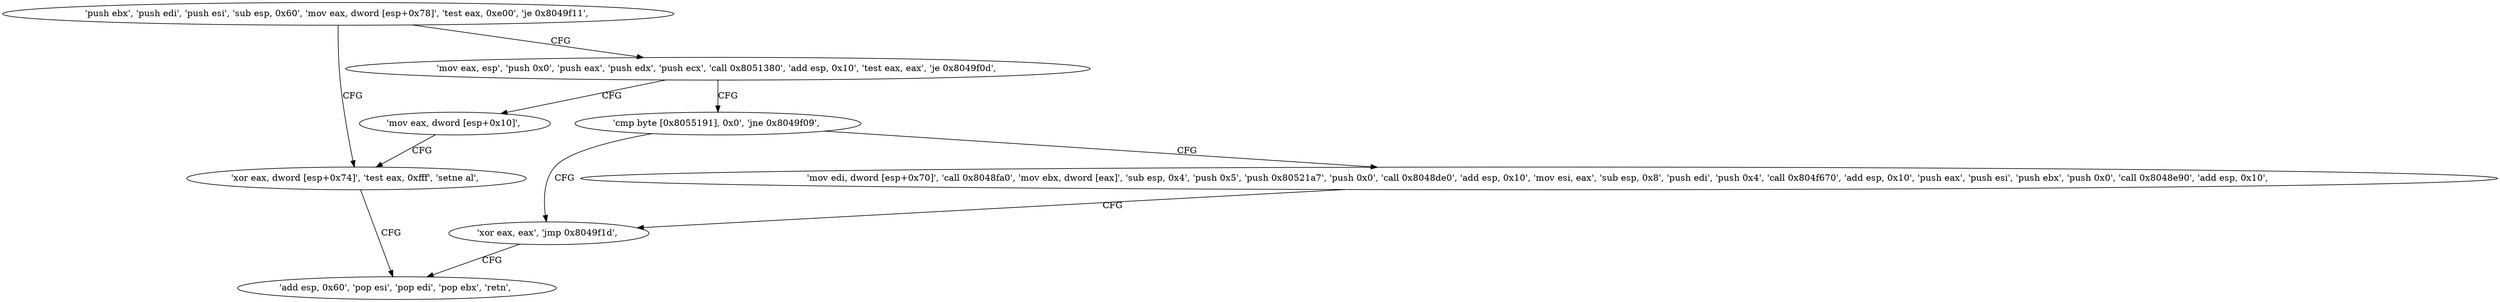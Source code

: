 digraph "func" {
"134520480" [label = "'push ebx', 'push edi', 'push esi', 'sub esp, 0x60', 'mov eax, dword [esp+0x78]', 'test eax, 0xe00', 'je 0x8049f11', " ]
"134520593" [label = "'xor eax, dword [esp+0x74]', 'test eax, 0xfff', 'setne al', " ]
"134520497" [label = "'mov eax, esp', 'push 0x0', 'push eax', 'push edx', 'push ecx', 'call 0x8051380', 'add esp, 0x10', 'test eax, eax', 'je 0x8049f0d', " ]
"134520605" [label = "'add esp, 0x60', 'pop esi', 'pop edi', 'pop ebx', 'retn', " ]
"134520589" [label = "'mov eax, dword [esp+0x10]', " ]
"134520516" [label = "'cmp byte [0x8055191], 0x0', 'jne 0x8049f09', " ]
"134520585" [label = "'xor eax, eax', 'jmp 0x8049f1d', " ]
"134520525" [label = "'mov edi, dword [esp+0x70]', 'call 0x8048fa0', 'mov ebx, dword [eax]', 'sub esp, 0x4', 'push 0x5', 'push 0x80521a7', 'push 0x0', 'call 0x8048de0', 'add esp, 0x10', 'mov esi, eax', 'sub esp, 0x8', 'push edi', 'push 0x4', 'call 0x804f670', 'add esp, 0x10', 'push eax', 'push esi', 'push ebx', 'push 0x0', 'call 0x8048e90', 'add esp, 0x10', " ]
"134520480" -> "134520593" [ label = "CFG" ]
"134520480" -> "134520497" [ label = "CFG" ]
"134520593" -> "134520605" [ label = "CFG" ]
"134520497" -> "134520589" [ label = "CFG" ]
"134520497" -> "134520516" [ label = "CFG" ]
"134520589" -> "134520593" [ label = "CFG" ]
"134520516" -> "134520585" [ label = "CFG" ]
"134520516" -> "134520525" [ label = "CFG" ]
"134520585" -> "134520605" [ label = "CFG" ]
"134520525" -> "134520585" [ label = "CFG" ]
}
